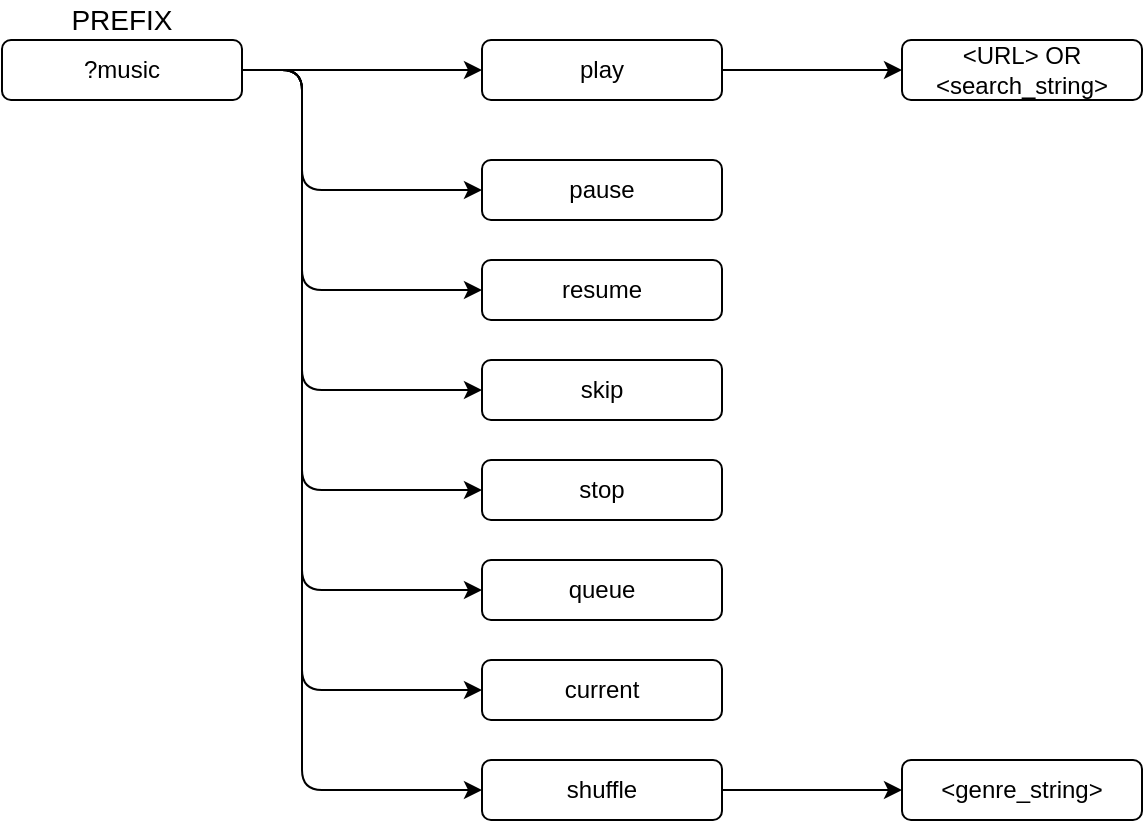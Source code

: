 <mxfile version="12.4.3" type="device" pages="1"><diagram id="elDCEvtVi1XjVmj1IdEr" name="Page-1"><mxGraphModel dx="1422" dy="713" grid="1" gridSize="10" guides="1" tooltips="1" connect="1" arrows="1" fold="1" page="1" pageScale="1" pageWidth="1920" pageHeight="1200" math="0" shadow="0"><root><mxCell id="0"/><mxCell id="1" parent="0"/><mxCell id="myyIH_taC7XLaph668mL-50" style="edgeStyle=orthogonalEdgeStyle;rounded=0;orthogonalLoop=1;jettySize=auto;html=1;exitX=1;exitY=0.5;exitDx=0;exitDy=0;entryX=0;entryY=0.5;entryDx=0;entryDy=0;" parent="1" source="myyIH_taC7XLaph668mL-1" target="myyIH_taC7XLaph668mL-3" edge="1"><mxGeometry relative="1" as="geometry"/></mxCell><mxCell id="myyIH_taC7XLaph668mL-1" value="?music" style="rounded=1;whiteSpace=wrap;html=1;" parent="1" vertex="1"><mxGeometry x="240" y="200" width="120" height="30" as="geometry"/></mxCell><mxCell id="myyIH_taC7XLaph668mL-2" value="PREFIX" style="text;html=1;strokeColor=none;fillColor=none;align=center;verticalAlign=middle;whiteSpace=wrap;rounded=0;fontSize=14;" parent="1" vertex="1"><mxGeometry x="255" y="180" width="90" height="20" as="geometry"/></mxCell><mxCell id="myyIH_taC7XLaph668mL-3" value="play" style="rounded=1;whiteSpace=wrap;html=1;" parent="1" vertex="1"><mxGeometry x="480" y="200" width="120" height="30" as="geometry"/></mxCell><mxCell id="myyIH_taC7XLaph668mL-20" value="pause" style="rounded=1;whiteSpace=wrap;html=1;" parent="1" vertex="1"><mxGeometry x="480" y="260" width="120" height="30" as="geometry"/></mxCell><mxCell id="myyIH_taC7XLaph668mL-27" value="skip" style="rounded=1;whiteSpace=wrap;html=1;" parent="1" vertex="1"><mxGeometry x="480" y="360" width="120" height="30" as="geometry"/></mxCell><mxCell id="myyIH_taC7XLaph668mL-29" value="resume" style="rounded=1;whiteSpace=wrap;html=1;" parent="1" vertex="1"><mxGeometry x="480" y="310" width="120" height="30" as="geometry"/></mxCell><mxCell id="myyIH_taC7XLaph668mL-39" value="stop" style="rounded=1;whiteSpace=wrap;html=1;" parent="1" vertex="1"><mxGeometry x="480" y="410" width="120" height="30" as="geometry"/></mxCell><mxCell id="myyIH_taC7XLaph668mL-51" value="" style="endArrow=classic;html=1;exitX=1;exitY=0.5;exitDx=0;exitDy=0;entryX=0;entryY=0.5;entryDx=0;entryDy=0;" parent="1" source="myyIH_taC7XLaph668mL-1" target="myyIH_taC7XLaph668mL-20" edge="1"><mxGeometry width="50" height="50" relative="1" as="geometry"><mxPoint x="190" y="900" as="sourcePoint"/><mxPoint x="240" y="850" as="targetPoint"/><Array as="points"><mxPoint x="390" y="215"/><mxPoint x="390" y="275"/></Array></mxGeometry></mxCell><mxCell id="myyIH_taC7XLaph668mL-53" value="" style="endArrow=classic;html=1;exitX=1;exitY=0.5;exitDx=0;exitDy=0;entryX=0;entryY=0.5;entryDx=0;entryDy=0;" parent="1" source="myyIH_taC7XLaph668mL-1" target="myyIH_taC7XLaph668mL-29" edge="1"><mxGeometry width="50" height="50" relative="1" as="geometry"><mxPoint x="320" y="340" as="sourcePoint"/><mxPoint x="290" y="850" as="targetPoint"/><Array as="points"><mxPoint x="390" y="215"/><mxPoint x="390" y="325"/></Array></mxGeometry></mxCell><mxCell id="myyIH_taC7XLaph668mL-54" value="" style="endArrow=classic;html=1;exitX=1;exitY=0.5;exitDx=0;exitDy=0;entryX=0;entryY=0.5;entryDx=0;entryDy=0;" parent="1" source="myyIH_taC7XLaph668mL-1" target="myyIH_taC7XLaph668mL-27" edge="1"><mxGeometry width="50" height="50" relative="1" as="geometry"><mxPoint x="240" y="900" as="sourcePoint"/><mxPoint x="290" y="850" as="targetPoint"/><Array as="points"><mxPoint x="390" y="215"/><mxPoint x="390" y="375"/></Array></mxGeometry></mxCell><mxCell id="myyIH_taC7XLaph668mL-55" value="" style="endArrow=classic;html=1;exitX=1;exitY=0.5;exitDx=0;exitDy=0;entryX=0;entryY=0.5;entryDx=0;entryDy=0;" parent="1" source="myyIH_taC7XLaph668mL-1" target="myyIH_taC7XLaph668mL-39" edge="1"><mxGeometry width="50" height="50" relative="1" as="geometry"><mxPoint x="240" y="900" as="sourcePoint"/><mxPoint x="290" y="850" as="targetPoint"/><Array as="points"><mxPoint x="390" y="215"/><mxPoint x="390" y="425"/></Array></mxGeometry></mxCell><mxCell id="QrEqTjVG6i6ItVCn7vqC-3" value="queue" style="rounded=1;whiteSpace=wrap;html=1;" vertex="1" parent="1"><mxGeometry x="480" y="460" width="120" height="30" as="geometry"/></mxCell><mxCell id="QrEqTjVG6i6ItVCn7vqC-4" value="" style="endArrow=classic;html=1;entryX=0;entryY=0.5;entryDx=0;entryDy=0;" edge="1" parent="1" target="QrEqTjVG6i6ItVCn7vqC-3"><mxGeometry width="50" height="50" relative="1" as="geometry"><mxPoint x="390" y="240" as="sourcePoint"/><mxPoint x="480" y="890" as="targetPoint"/><Array as="points"><mxPoint x="390" y="290"/><mxPoint x="390" y="475"/></Array></mxGeometry></mxCell><mxCell id="QrEqTjVG6i6ItVCn7vqC-5" value="current" style="rounded=1;whiteSpace=wrap;html=1;" vertex="1" parent="1"><mxGeometry x="480" y="510" width="120" height="30" as="geometry"/></mxCell><mxCell id="QrEqTjVG6i6ItVCn7vqC-6" value="" style="endArrow=classic;html=1;entryX=0;entryY=0.5;entryDx=0;entryDy=0;" edge="1" parent="1"><mxGeometry width="50" height="50" relative="1" as="geometry"><mxPoint x="390" y="290" as="sourcePoint"/><mxPoint x="480" y="525" as="targetPoint"/><Array as="points"><mxPoint x="390" y="340"/><mxPoint x="390" y="525"/></Array></mxGeometry></mxCell><mxCell id="QrEqTjVG6i6ItVCn7vqC-8" value="" style="endArrow=classic;html=1;exitX=1;exitY=0.5;exitDx=0;exitDy=0;" edge="1" parent="1" source="myyIH_taC7XLaph668mL-3"><mxGeometry width="50" height="50" relative="1" as="geometry"><mxPoint x="560" y="740" as="sourcePoint"/><mxPoint x="690" y="215" as="targetPoint"/></mxGeometry></mxCell><mxCell id="QrEqTjVG6i6ItVCn7vqC-9" value="&amp;lt;URL&amp;gt; OR &amp;lt;search_string&amp;gt;" style="rounded=1;whiteSpace=wrap;html=1;" vertex="1" parent="1"><mxGeometry x="690" y="200" width="120" height="30" as="geometry"/></mxCell><mxCell id="QrEqTjVG6i6ItVCn7vqC-10" value="shuffle" style="rounded=1;whiteSpace=wrap;html=1;" vertex="1" parent="1"><mxGeometry x="480" y="560" width="120" height="30" as="geometry"/></mxCell><mxCell id="QrEqTjVG6i6ItVCn7vqC-11" value="" style="endArrow=classic;html=1;entryX=0;entryY=0.5;entryDx=0;entryDy=0;" edge="1" parent="1"><mxGeometry width="50" height="50" relative="1" as="geometry"><mxPoint x="390" y="340" as="sourcePoint"/><mxPoint x="480" y="575" as="targetPoint"/><Array as="points"><mxPoint x="390" y="390"/><mxPoint x="390" y="575"/></Array></mxGeometry></mxCell><mxCell id="QrEqTjVG6i6ItVCn7vqC-12" style="rounded=0;orthogonalLoop=1;jettySize=auto;html=1;exitX=1;exitY=0.5;exitDx=0;exitDy=0;entryX=0;entryY=0.5;entryDx=0;entryDy=0;" edge="1" parent="1" source="QrEqTjVG6i6ItVCn7vqC-10" target="QrEqTjVG6i6ItVCn7vqC-13"><mxGeometry relative="1" as="geometry"><mxPoint x="370" y="225" as="sourcePoint"/><mxPoint x="670" y="525" as="targetPoint"/></mxGeometry></mxCell><mxCell id="QrEqTjVG6i6ItVCn7vqC-13" value="&amp;lt;genre_string&amp;gt;" style="rounded=1;whiteSpace=wrap;html=1;" vertex="1" parent="1"><mxGeometry x="690" y="560" width="120" height="30" as="geometry"/></mxCell></root></mxGraphModel></diagram></mxfile>